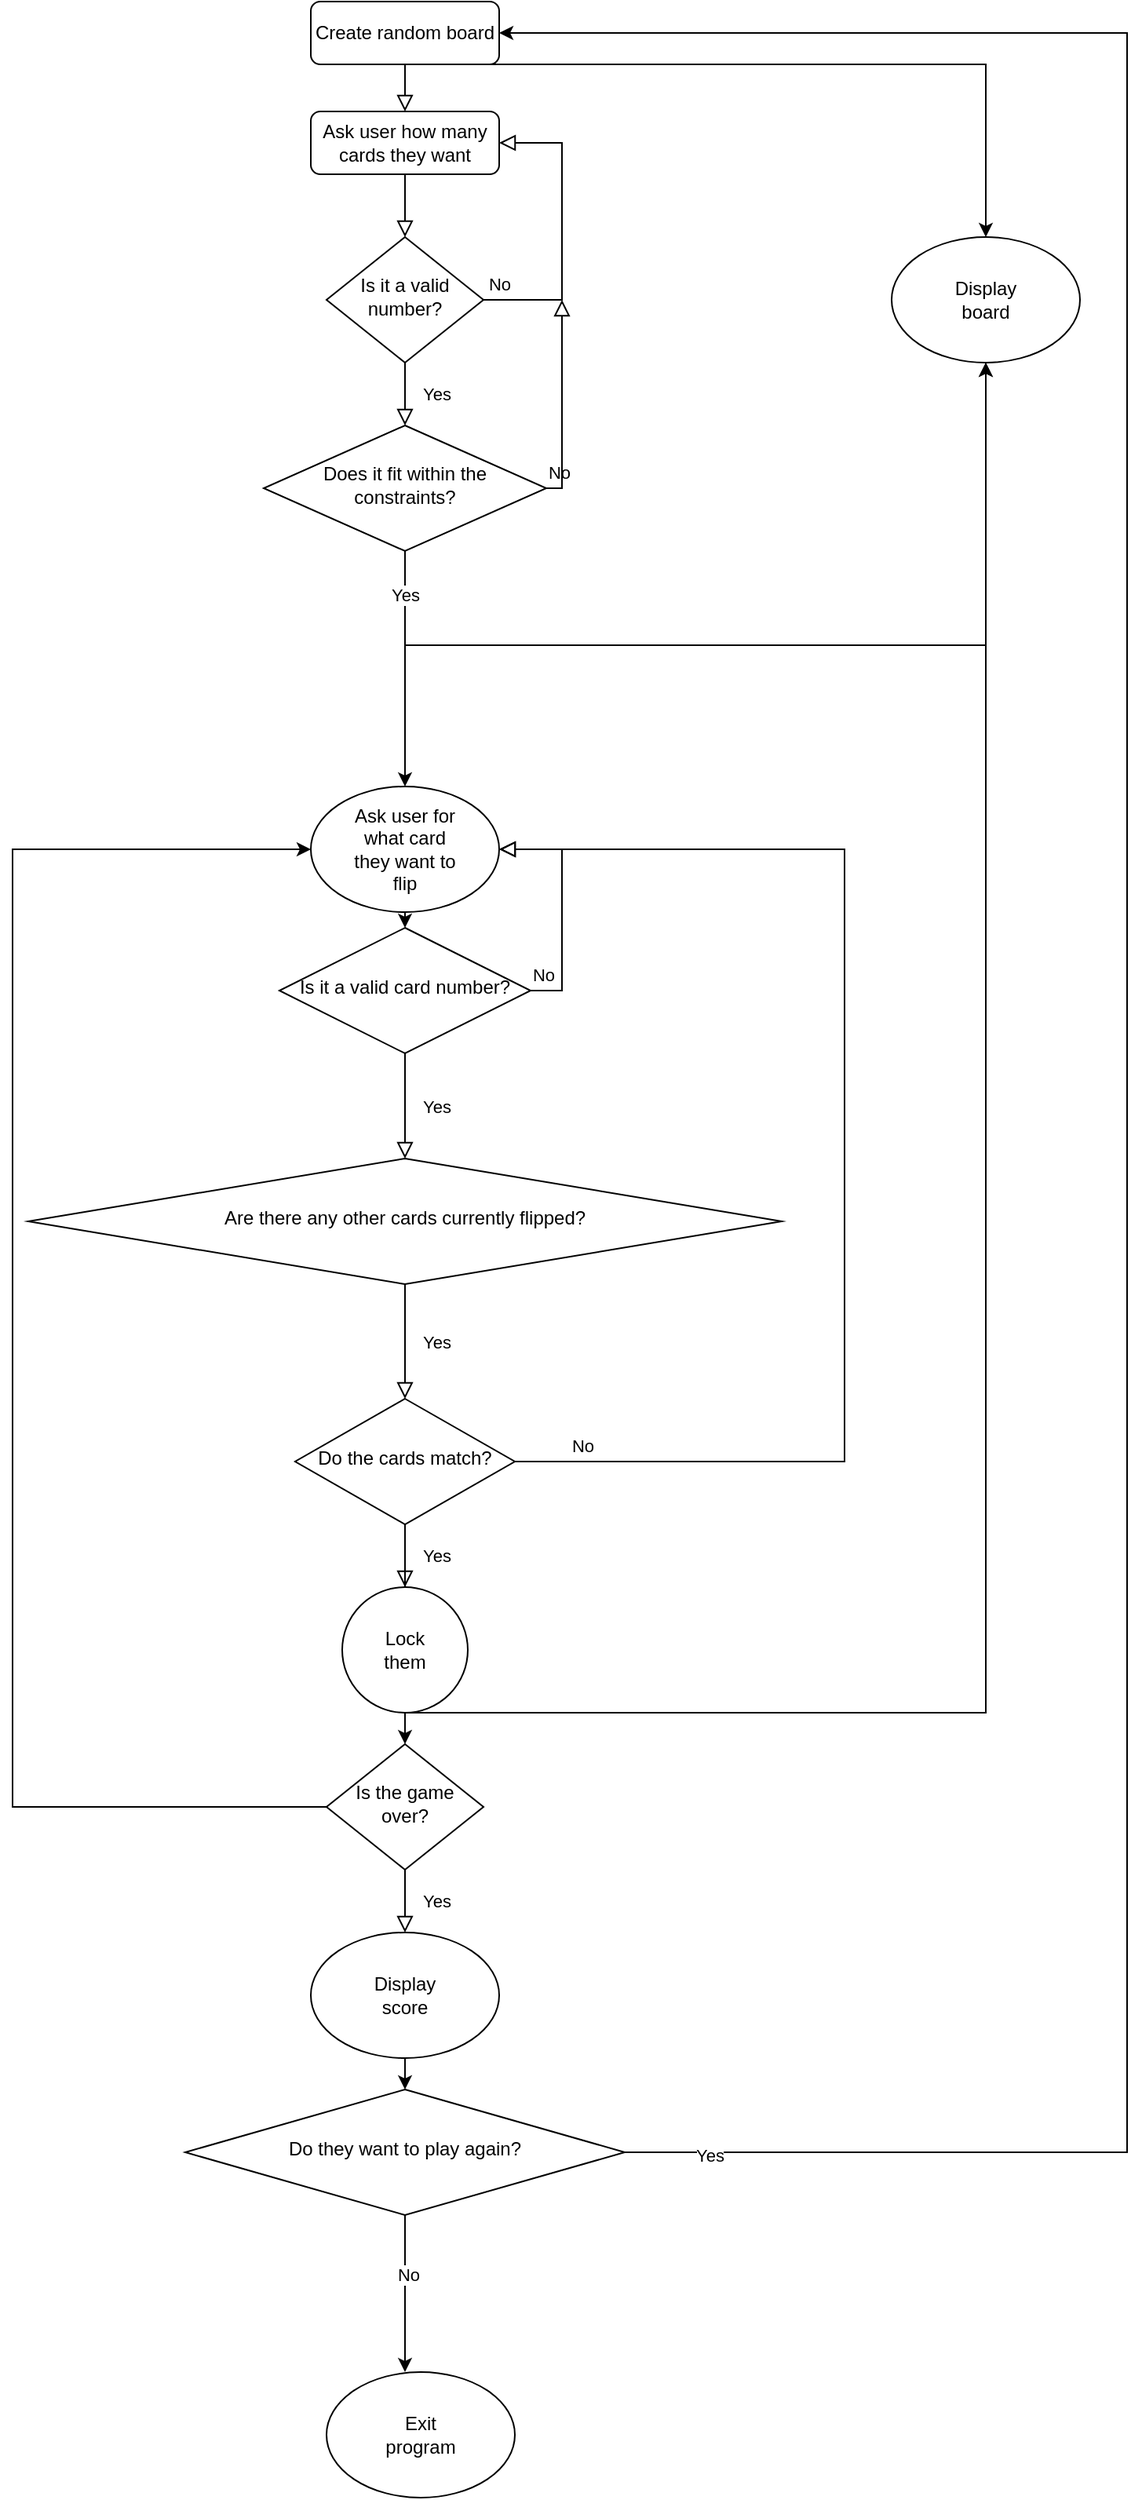 <mxfile version="14.5.3" type="github">
  <diagram id="C5RBs43oDa-KdzZeNtuy" name="Page-1">
    <mxGraphModel dx="1769" dy="614" grid="1" gridSize="10" guides="1" tooltips="1" connect="1" arrows="1" fold="1" page="1" pageScale="1" pageWidth="827" pageHeight="1169" math="0" shadow="0">
      <root>
        <mxCell id="WIyWlLk6GJQsqaUBKTNV-0" />
        <mxCell id="WIyWlLk6GJQsqaUBKTNV-1" parent="WIyWlLk6GJQsqaUBKTNV-0" />
        <mxCell id="WIyWlLk6GJQsqaUBKTNV-2" value="" style="rounded=0;html=1;jettySize=auto;orthogonalLoop=1;fontSize=11;endArrow=block;endFill=0;endSize=8;strokeWidth=1;shadow=0;labelBackgroundColor=none;edgeStyle=orthogonalEdgeStyle;" parent="WIyWlLk6GJQsqaUBKTNV-1" source="3CLsjrC5CwveXlhJZnMw-0" target="WIyWlLk6GJQsqaUBKTNV-6" edge="1">
          <mxGeometry relative="1" as="geometry" />
        </mxCell>
        <mxCell id="3CLsjrC5CwveXlhJZnMw-49" style="edgeStyle=orthogonalEdgeStyle;rounded=0;orthogonalLoop=1;jettySize=auto;html=1;exitX=0.5;exitY=1;exitDx=0;exitDy=0;" edge="1" parent="WIyWlLk6GJQsqaUBKTNV-1" source="WIyWlLk6GJQsqaUBKTNV-3" target="3CLsjrC5CwveXlhJZnMw-47">
          <mxGeometry relative="1" as="geometry">
            <Array as="points">
              <mxPoint x="590" y="60" />
            </Array>
          </mxGeometry>
        </mxCell>
        <mxCell id="WIyWlLk6GJQsqaUBKTNV-3" value="Create random board" style="rounded=1;whiteSpace=wrap;html=1;fontSize=12;glass=0;strokeWidth=1;shadow=0;" parent="WIyWlLk6GJQsqaUBKTNV-1" vertex="1">
          <mxGeometry x="160" y="20" width="120" height="40" as="geometry" />
        </mxCell>
        <mxCell id="WIyWlLk6GJQsqaUBKTNV-4" value="Yes" style="rounded=0;html=1;jettySize=auto;orthogonalLoop=1;fontSize=11;endArrow=block;endFill=0;endSize=8;strokeWidth=1;shadow=0;labelBackgroundColor=none;edgeStyle=orthogonalEdgeStyle;" parent="WIyWlLk6GJQsqaUBKTNV-1" source="WIyWlLk6GJQsqaUBKTNV-6" target="WIyWlLk6GJQsqaUBKTNV-10" edge="1">
          <mxGeometry y="20" relative="1" as="geometry">
            <mxPoint as="offset" />
          </mxGeometry>
        </mxCell>
        <mxCell id="WIyWlLk6GJQsqaUBKTNV-5" value="No" style="edgeStyle=orthogonalEdgeStyle;rounded=0;html=1;jettySize=auto;orthogonalLoop=1;fontSize=11;endArrow=block;endFill=0;endSize=8;strokeWidth=1;shadow=0;labelBackgroundColor=none;entryX=1;entryY=0.5;entryDx=0;entryDy=0;" parent="WIyWlLk6GJQsqaUBKTNV-1" source="WIyWlLk6GJQsqaUBKTNV-6" target="3CLsjrC5CwveXlhJZnMw-0" edge="1">
          <mxGeometry x="-0.895" y="10" relative="1" as="geometry">
            <mxPoint as="offset" />
            <mxPoint x="320" y="10" as="targetPoint" />
            <Array as="points">
              <mxPoint x="320" y="210" />
              <mxPoint x="320" y="110" />
            </Array>
          </mxGeometry>
        </mxCell>
        <mxCell id="WIyWlLk6GJQsqaUBKTNV-6" value="Is it a valid number?" style="rhombus;whiteSpace=wrap;html=1;shadow=0;fontFamily=Helvetica;fontSize=12;align=center;strokeWidth=1;spacing=6;spacingTop=-4;" parent="WIyWlLk6GJQsqaUBKTNV-1" vertex="1">
          <mxGeometry x="170" y="170" width="100" height="80" as="geometry" />
        </mxCell>
        <mxCell id="WIyWlLk6GJQsqaUBKTNV-9" value="No" style="edgeStyle=orthogonalEdgeStyle;rounded=0;html=1;jettySize=auto;orthogonalLoop=1;fontSize=11;endArrow=block;endFill=0;endSize=8;strokeWidth=1;shadow=0;labelBackgroundColor=none;" parent="WIyWlLk6GJQsqaUBKTNV-1" source="WIyWlLk6GJQsqaUBKTNV-10" edge="1">
          <mxGeometry x="-0.882" y="10" relative="1" as="geometry">
            <mxPoint as="offset" />
            <mxPoint x="320" y="210" as="targetPoint" />
            <Array as="points">
              <mxPoint x="320" y="330" />
            </Array>
          </mxGeometry>
        </mxCell>
        <mxCell id="3CLsjrC5CwveXlhJZnMw-51" style="edgeStyle=orthogonalEdgeStyle;rounded=0;orthogonalLoop=1;jettySize=auto;html=1;exitX=0.5;exitY=1;exitDx=0;exitDy=0;entryX=0.5;entryY=1;entryDx=0;entryDy=0;" edge="1" parent="WIyWlLk6GJQsqaUBKTNV-1" source="WIyWlLk6GJQsqaUBKTNV-10" target="3CLsjrC5CwveXlhJZnMw-47">
          <mxGeometry relative="1" as="geometry">
            <Array as="points">
              <mxPoint x="220" y="430" />
              <mxPoint x="590" y="430" />
            </Array>
          </mxGeometry>
        </mxCell>
        <mxCell id="WIyWlLk6GJQsqaUBKTNV-10" value="Does it fit within the constraints?" style="rhombus;whiteSpace=wrap;html=1;shadow=0;fontFamily=Helvetica;fontSize=12;align=center;strokeWidth=1;spacing=6;spacingTop=-4;" parent="WIyWlLk6GJQsqaUBKTNV-1" vertex="1">
          <mxGeometry x="130" y="290" width="180" height="80" as="geometry" />
        </mxCell>
        <mxCell id="3CLsjrC5CwveXlhJZnMw-0" value="Ask user how many cards they want" style="rounded=1;whiteSpace=wrap;html=1;fontSize=12;glass=0;strokeWidth=1;shadow=0;" vertex="1" parent="WIyWlLk6GJQsqaUBKTNV-1">
          <mxGeometry x="160" y="90" width="120" height="40" as="geometry" />
        </mxCell>
        <mxCell id="3CLsjrC5CwveXlhJZnMw-1" value="" style="rounded=0;html=1;jettySize=auto;orthogonalLoop=1;fontSize=11;endArrow=block;endFill=0;endSize=8;strokeWidth=1;shadow=0;labelBackgroundColor=none;edgeStyle=orthogonalEdgeStyle;" edge="1" parent="WIyWlLk6GJQsqaUBKTNV-1" source="WIyWlLk6GJQsqaUBKTNV-3" target="3CLsjrC5CwveXlhJZnMw-0">
          <mxGeometry relative="1" as="geometry">
            <mxPoint x="220" y="60" as="sourcePoint" />
            <mxPoint x="220" y="170" as="targetPoint" />
          </mxGeometry>
        </mxCell>
        <mxCell id="3CLsjrC5CwveXlhJZnMw-6" value="" style="endArrow=classic;html=1;entryX=0.5;entryY=0;entryDx=0;entryDy=0;" edge="1" parent="WIyWlLk6GJQsqaUBKTNV-1" source="WIyWlLk6GJQsqaUBKTNV-10" target="3CLsjrC5CwveXlhJZnMw-12">
          <mxGeometry width="50" height="50" relative="1" as="geometry">
            <mxPoint x="240" y="420" as="sourcePoint" />
            <mxPoint x="220" y="430" as="targetPoint" />
          </mxGeometry>
        </mxCell>
        <mxCell id="3CLsjrC5CwveXlhJZnMw-50" value="Yes" style="edgeLabel;html=1;align=center;verticalAlign=middle;resizable=0;points=[];" vertex="1" connectable="0" parent="3CLsjrC5CwveXlhJZnMw-6">
          <mxGeometry x="-0.633" relative="1" as="geometry">
            <mxPoint as="offset" />
          </mxGeometry>
        </mxCell>
        <mxCell id="3CLsjrC5CwveXlhJZnMw-19" style="edgeStyle=orthogonalEdgeStyle;rounded=0;orthogonalLoop=1;jettySize=auto;html=1;exitX=0.5;exitY=1;exitDx=0;exitDy=0;entryX=0.5;entryY=0;entryDx=0;entryDy=0;" edge="1" parent="WIyWlLk6GJQsqaUBKTNV-1" source="3CLsjrC5CwveXlhJZnMw-12" target="3CLsjrC5CwveXlhJZnMw-18">
          <mxGeometry relative="1" as="geometry" />
        </mxCell>
        <mxCell id="3CLsjrC5CwveXlhJZnMw-12" value="" style="ellipse;whiteSpace=wrap;html=1;" vertex="1" parent="WIyWlLk6GJQsqaUBKTNV-1">
          <mxGeometry x="160" y="520" width="120" height="80" as="geometry" />
        </mxCell>
        <mxCell id="3CLsjrC5CwveXlhJZnMw-14" value="Ask user for what card they want to flip" style="text;html=1;strokeColor=none;fillColor=none;align=center;verticalAlign=middle;whiteSpace=wrap;rounded=0;" vertex="1" parent="WIyWlLk6GJQsqaUBKTNV-1">
          <mxGeometry x="180" y="530" width="80" height="60" as="geometry" />
        </mxCell>
        <mxCell id="3CLsjrC5CwveXlhJZnMw-16" value="Yes" style="rounded=0;html=1;jettySize=auto;orthogonalLoop=1;fontSize=11;endArrow=block;endFill=0;endSize=8;strokeWidth=1;shadow=0;labelBackgroundColor=none;edgeStyle=orthogonalEdgeStyle;entryX=0.5;entryY=0;entryDx=0;entryDy=0;" edge="1" source="3CLsjrC5CwveXlhJZnMw-18" parent="WIyWlLk6GJQsqaUBKTNV-1" target="3CLsjrC5CwveXlhJZnMw-22">
          <mxGeometry y="20" relative="1" as="geometry">
            <mxPoint as="offset" />
            <mxPoint x="220" y="730" as="targetPoint" />
          </mxGeometry>
        </mxCell>
        <mxCell id="3CLsjrC5CwveXlhJZnMw-17" value="No" style="edgeStyle=orthogonalEdgeStyle;rounded=0;html=1;jettySize=auto;orthogonalLoop=1;fontSize=11;endArrow=block;endFill=0;endSize=8;strokeWidth=1;shadow=0;labelBackgroundColor=none;entryX=1;entryY=0.5;entryDx=0;entryDy=0;" edge="1" source="3CLsjrC5CwveXlhJZnMw-18" parent="WIyWlLk6GJQsqaUBKTNV-1" target="3CLsjrC5CwveXlhJZnMw-12">
          <mxGeometry x="-0.895" y="10" relative="1" as="geometry">
            <mxPoint as="offset" />
            <mxPoint x="280" y="550" as="targetPoint" />
            <Array as="points">
              <mxPoint x="320" y="650" />
              <mxPoint x="320" y="560" />
            </Array>
          </mxGeometry>
        </mxCell>
        <mxCell id="3CLsjrC5CwveXlhJZnMw-18" value="Is it a valid card number?" style="rhombus;whiteSpace=wrap;html=1;shadow=0;fontFamily=Helvetica;fontSize=12;align=center;strokeWidth=1;spacing=6;spacingTop=-4;" vertex="1" parent="WIyWlLk6GJQsqaUBKTNV-1">
          <mxGeometry x="140" y="610" width="160" height="80" as="geometry" />
        </mxCell>
        <mxCell id="3CLsjrC5CwveXlhJZnMw-20" value="Yes" style="rounded=0;html=1;jettySize=auto;orthogonalLoop=1;fontSize=11;endArrow=block;endFill=0;endSize=8;strokeWidth=1;shadow=0;labelBackgroundColor=none;edgeStyle=orthogonalEdgeStyle;" edge="1" source="3CLsjrC5CwveXlhJZnMw-22" parent="WIyWlLk6GJQsqaUBKTNV-1">
          <mxGeometry y="20" relative="1" as="geometry">
            <mxPoint as="offset" />
            <mxPoint x="220" y="910" as="targetPoint" />
          </mxGeometry>
        </mxCell>
        <mxCell id="3CLsjrC5CwveXlhJZnMw-22" value="Are there any other cards currently flipped?" style="rhombus;whiteSpace=wrap;html=1;shadow=0;fontFamily=Helvetica;fontSize=12;align=center;strokeWidth=1;spacing=6;spacingTop=-4;" vertex="1" parent="WIyWlLk6GJQsqaUBKTNV-1">
          <mxGeometry x="-20" y="757" width="480" height="80" as="geometry" />
        </mxCell>
        <mxCell id="3CLsjrC5CwveXlhJZnMw-23" value="Yes" style="rounded=0;html=1;jettySize=auto;orthogonalLoop=1;fontSize=11;endArrow=block;endFill=0;endSize=8;strokeWidth=1;shadow=0;labelBackgroundColor=none;edgeStyle=orthogonalEdgeStyle;" edge="1" source="3CLsjrC5CwveXlhJZnMw-25" parent="WIyWlLk6GJQsqaUBKTNV-1">
          <mxGeometry y="20" relative="1" as="geometry">
            <mxPoint as="offset" />
            <mxPoint x="220" y="1030" as="targetPoint" />
          </mxGeometry>
        </mxCell>
        <mxCell id="3CLsjrC5CwveXlhJZnMw-24" value="No" style="edgeStyle=orthogonalEdgeStyle;rounded=0;html=1;jettySize=auto;orthogonalLoop=1;fontSize=11;endArrow=block;endFill=0;endSize=8;strokeWidth=1;shadow=0;labelBackgroundColor=none;entryX=1;entryY=0.5;entryDx=0;entryDy=0;" edge="1" source="3CLsjrC5CwveXlhJZnMw-25" parent="WIyWlLk6GJQsqaUBKTNV-1" target="3CLsjrC5CwveXlhJZnMw-12">
          <mxGeometry x="-0.895" y="10" relative="1" as="geometry">
            <mxPoint as="offset" />
            <mxPoint x="500" y="640" as="targetPoint" />
            <Array as="points">
              <mxPoint x="500" y="950" />
              <mxPoint x="500" y="560" />
            </Array>
          </mxGeometry>
        </mxCell>
        <mxCell id="3CLsjrC5CwveXlhJZnMw-53" style="edgeStyle=orthogonalEdgeStyle;rounded=0;orthogonalLoop=1;jettySize=auto;html=1;entryX=0.5;entryY=1;entryDx=0;entryDy=0;" edge="1" parent="WIyWlLk6GJQsqaUBKTNV-1" source="3CLsjrC5CwveXlhJZnMw-25" target="3CLsjrC5CwveXlhJZnMw-47">
          <mxGeometry relative="1" as="geometry">
            <mxPoint x="240" y="1020" as="targetPoint" />
            <Array as="points">
              <mxPoint x="220" y="1110" />
              <mxPoint x="590" y="1110" />
            </Array>
          </mxGeometry>
        </mxCell>
        <mxCell id="3CLsjrC5CwveXlhJZnMw-25" value="Do the cards match?" style="rhombus;whiteSpace=wrap;html=1;shadow=0;fontFamily=Helvetica;fontSize=12;align=center;strokeWidth=1;spacing=6;spacingTop=-4;" vertex="1" parent="WIyWlLk6GJQsqaUBKTNV-1">
          <mxGeometry x="150" y="910" width="140" height="80" as="geometry" />
        </mxCell>
        <mxCell id="3CLsjrC5CwveXlhJZnMw-32" style="edgeStyle=orthogonalEdgeStyle;rounded=0;orthogonalLoop=1;jettySize=auto;html=1;exitX=0.5;exitY=1;exitDx=0;exitDy=0;entryX=0.5;entryY=0;entryDx=0;entryDy=0;" edge="1" parent="WIyWlLk6GJQsqaUBKTNV-1" source="3CLsjrC5CwveXlhJZnMw-26" target="3CLsjrC5CwveXlhJZnMw-31">
          <mxGeometry relative="1" as="geometry" />
        </mxCell>
        <mxCell id="3CLsjrC5CwveXlhJZnMw-26" value="" style="ellipse;whiteSpace=wrap;html=1;aspect=fixed;" vertex="1" parent="WIyWlLk6GJQsqaUBKTNV-1">
          <mxGeometry x="180" y="1030" width="80" height="80" as="geometry" />
        </mxCell>
        <mxCell id="3CLsjrC5CwveXlhJZnMw-27" value="Lock them" style="text;html=1;strokeColor=none;fillColor=none;align=center;verticalAlign=middle;whiteSpace=wrap;rounded=0;" vertex="1" parent="WIyWlLk6GJQsqaUBKTNV-1">
          <mxGeometry x="200" y="1060" width="40" height="20" as="geometry" />
        </mxCell>
        <mxCell id="3CLsjrC5CwveXlhJZnMw-29" value="Yes" style="rounded=0;html=1;jettySize=auto;orthogonalLoop=1;fontSize=11;endArrow=block;endFill=0;endSize=8;strokeWidth=1;shadow=0;labelBackgroundColor=none;edgeStyle=orthogonalEdgeStyle;" edge="1" source="3CLsjrC5CwveXlhJZnMw-31" parent="WIyWlLk6GJQsqaUBKTNV-1">
          <mxGeometry y="20" relative="1" as="geometry">
            <mxPoint as="offset" />
            <mxPoint x="220" y="1250" as="targetPoint" />
          </mxGeometry>
        </mxCell>
        <mxCell id="3CLsjrC5CwveXlhJZnMw-33" style="edgeStyle=orthogonalEdgeStyle;rounded=0;orthogonalLoop=1;jettySize=auto;html=1;entryX=0;entryY=0.5;entryDx=0;entryDy=0;" edge="1" parent="WIyWlLk6GJQsqaUBKTNV-1" source="3CLsjrC5CwveXlhJZnMw-31" target="3CLsjrC5CwveXlhJZnMw-12">
          <mxGeometry relative="1" as="geometry">
            <mxPoint x="130" y="560" as="targetPoint" />
            <Array as="points">
              <mxPoint x="-30" y="1170" />
              <mxPoint x="-30" y="560" />
            </Array>
          </mxGeometry>
        </mxCell>
        <mxCell id="3CLsjrC5CwveXlhJZnMw-31" value="Is the game over?" style="rhombus;whiteSpace=wrap;html=1;shadow=0;fontFamily=Helvetica;fontSize=12;align=center;strokeWidth=1;spacing=6;spacingTop=-4;" vertex="1" parent="WIyWlLk6GJQsqaUBKTNV-1">
          <mxGeometry x="170" y="1130" width="100" height="80" as="geometry" />
        </mxCell>
        <mxCell id="3CLsjrC5CwveXlhJZnMw-40" style="edgeStyle=orthogonalEdgeStyle;rounded=0;orthogonalLoop=1;jettySize=auto;html=1;exitX=0.5;exitY=1;exitDx=0;exitDy=0;entryX=0.5;entryY=0;entryDx=0;entryDy=0;" edge="1" parent="WIyWlLk6GJQsqaUBKTNV-1" source="3CLsjrC5CwveXlhJZnMw-35" target="3CLsjrC5CwveXlhJZnMw-39">
          <mxGeometry relative="1" as="geometry" />
        </mxCell>
        <mxCell id="3CLsjrC5CwveXlhJZnMw-35" value="" style="ellipse;whiteSpace=wrap;html=1;" vertex="1" parent="WIyWlLk6GJQsqaUBKTNV-1">
          <mxGeometry x="160" y="1250" width="120" height="80" as="geometry" />
        </mxCell>
        <mxCell id="3CLsjrC5CwveXlhJZnMw-36" value="Display score" style="text;html=1;strokeColor=none;fillColor=none;align=center;verticalAlign=middle;whiteSpace=wrap;rounded=0;" vertex="1" parent="WIyWlLk6GJQsqaUBKTNV-1">
          <mxGeometry x="200" y="1280" width="40" height="20" as="geometry" />
        </mxCell>
        <mxCell id="3CLsjrC5CwveXlhJZnMw-41" style="edgeStyle=orthogonalEdgeStyle;rounded=0;orthogonalLoop=1;jettySize=auto;html=1;exitX=1;exitY=0.5;exitDx=0;exitDy=0;entryX=1;entryY=0.5;entryDx=0;entryDy=0;" edge="1" parent="WIyWlLk6GJQsqaUBKTNV-1" source="3CLsjrC5CwveXlhJZnMw-39" target="WIyWlLk6GJQsqaUBKTNV-3">
          <mxGeometry relative="1" as="geometry">
            <mxPoint x="410" y="40" as="targetPoint" />
            <Array as="points">
              <mxPoint x="680" y="1390" />
              <mxPoint x="680" y="40" />
            </Array>
          </mxGeometry>
        </mxCell>
        <mxCell id="3CLsjrC5CwveXlhJZnMw-42" value="Yes" style="edgeLabel;html=1;align=center;verticalAlign=middle;resizable=0;points=[];" vertex="1" connectable="0" parent="3CLsjrC5CwveXlhJZnMw-41">
          <mxGeometry x="-0.948" y="-2" relative="1" as="geometry">
            <mxPoint as="offset" />
          </mxGeometry>
        </mxCell>
        <mxCell id="3CLsjrC5CwveXlhJZnMw-43" style="edgeStyle=orthogonalEdgeStyle;rounded=0;orthogonalLoop=1;jettySize=auto;html=1;" edge="1" parent="WIyWlLk6GJQsqaUBKTNV-1" source="3CLsjrC5CwveXlhJZnMw-39">
          <mxGeometry relative="1" as="geometry">
            <mxPoint x="220" y="1530" as="targetPoint" />
          </mxGeometry>
        </mxCell>
        <mxCell id="3CLsjrC5CwveXlhJZnMw-44" value="No" style="edgeLabel;html=1;align=center;verticalAlign=middle;resizable=0;points=[];" vertex="1" connectable="0" parent="3CLsjrC5CwveXlhJZnMw-43">
          <mxGeometry x="-0.24" y="2" relative="1" as="geometry">
            <mxPoint as="offset" />
          </mxGeometry>
        </mxCell>
        <mxCell id="3CLsjrC5CwveXlhJZnMw-39" value="Do they want to play again?" style="rhombus;whiteSpace=wrap;html=1;shadow=0;fontFamily=Helvetica;fontSize=12;align=center;strokeWidth=1;spacing=6;spacingTop=-4;" vertex="1" parent="WIyWlLk6GJQsqaUBKTNV-1">
          <mxGeometry x="80" y="1350" width="280" height="80" as="geometry" />
        </mxCell>
        <mxCell id="3CLsjrC5CwveXlhJZnMw-45" value="" style="ellipse;whiteSpace=wrap;html=1;" vertex="1" parent="WIyWlLk6GJQsqaUBKTNV-1">
          <mxGeometry x="170" y="1530" width="120" height="80" as="geometry" />
        </mxCell>
        <mxCell id="3CLsjrC5CwveXlhJZnMw-46" value="Exit program" style="text;html=1;strokeColor=none;fillColor=none;align=center;verticalAlign=middle;whiteSpace=wrap;rounded=0;" vertex="1" parent="WIyWlLk6GJQsqaUBKTNV-1">
          <mxGeometry x="210" y="1560" width="40" height="20" as="geometry" />
        </mxCell>
        <mxCell id="3CLsjrC5CwveXlhJZnMw-47" value="" style="ellipse;whiteSpace=wrap;html=1;" vertex="1" parent="WIyWlLk6GJQsqaUBKTNV-1">
          <mxGeometry x="530" y="170" width="120" height="80" as="geometry" />
        </mxCell>
        <mxCell id="3CLsjrC5CwveXlhJZnMw-48" value="Display board" style="text;html=1;strokeColor=none;fillColor=none;align=center;verticalAlign=middle;whiteSpace=wrap;rounded=0;" vertex="1" parent="WIyWlLk6GJQsqaUBKTNV-1">
          <mxGeometry x="570" y="200" width="40" height="20" as="geometry" />
        </mxCell>
      </root>
    </mxGraphModel>
  </diagram>
</mxfile>
